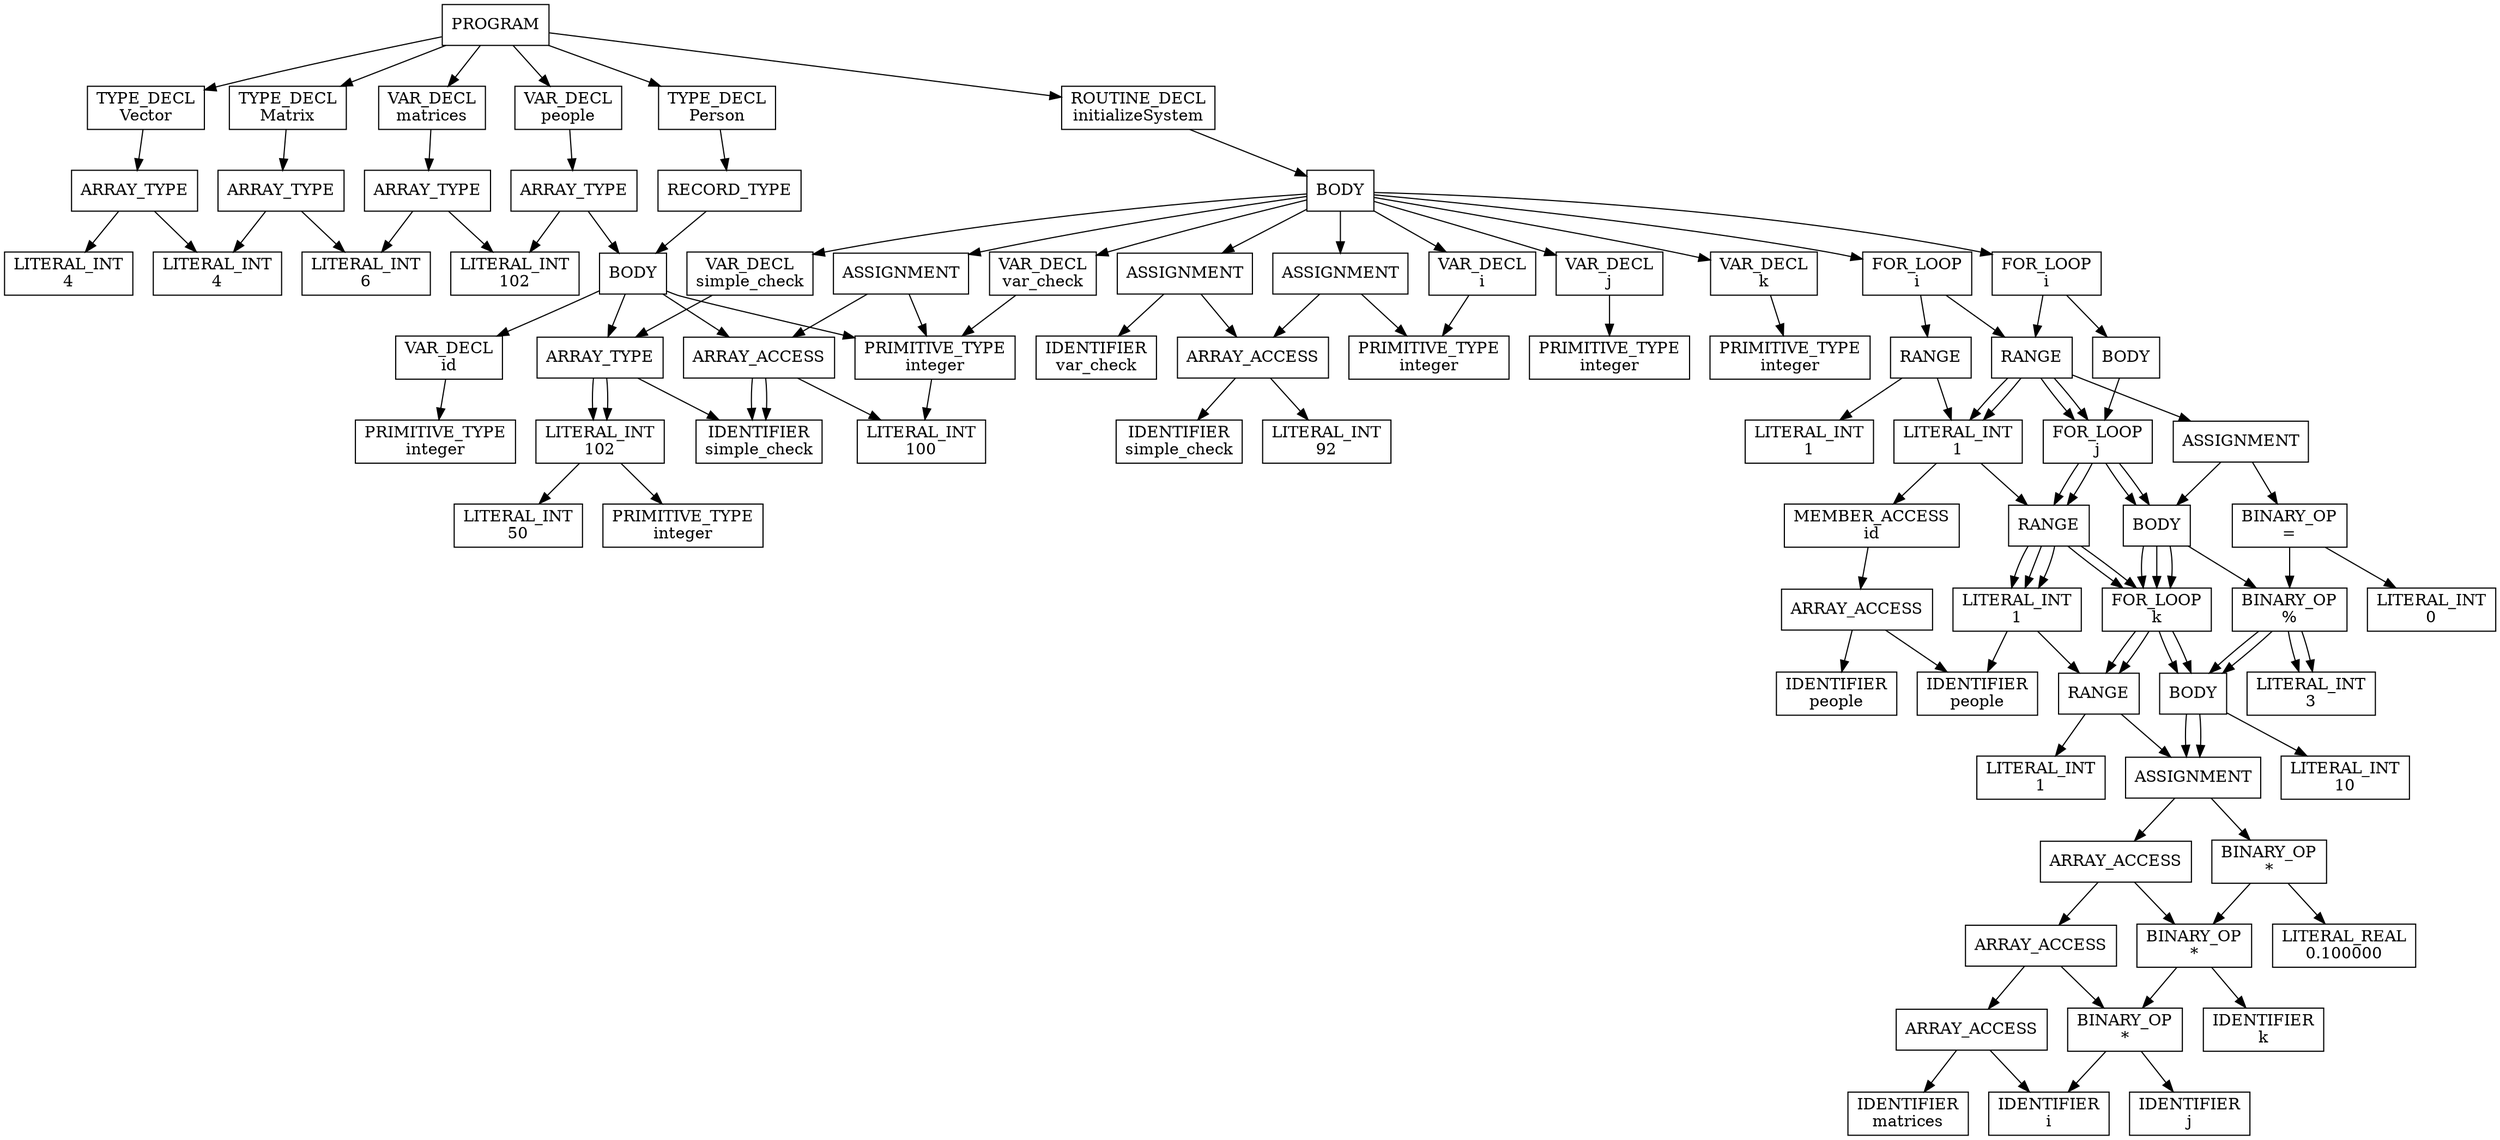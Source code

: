 digraph AST {
  node [shape=box];
  n0 [label="PROGRAM"];
  n0 -> n1;
  n1 [label="TYPE_DECL\nVector"];
  n1 -> n2;
  n2 [label="ARRAY_TYPE"];
  n2 -> n3;
  n3 [label="LITERAL_INT\n4"];
  n2 -> n1003;
  n1003 [label="PRIMITIVE_TYPE\nreal"];
  n0 -> n1001;
  n1001 [label="TYPE_DECL\nMatrix"];
  n1001 -> n1002;
  n1002 [label="ARRAY_TYPE"];
  n1002 -> n1003;
  n1003 [label="LITERAL_INT\n4"];
  n1002 -> n2003;
  n2003 [label="USER_TYPE\nVector"];
  n0 -> n2001;
  n2001 [label="VAR_DECL\nmatrices"];
  n2001 -> n2002;
  n2002 [label="ARRAY_TYPE"];
  n2002 -> n2003;
  n2003 [label="LITERAL_INT\n6"];
  n2002 -> n3003;
  n3003 [label="USER_TYPE\nMatrix"];
  n0 -> n3001;
  n3001 [label="VAR_DECL\npeople"];
  n3001 -> n3002;
  n3002 [label="ARRAY_TYPE"];
  n3002 -> n3003;
  n3003 [label="LITERAL_INT\n102"];
  n3002 -> n4003;
  n4003 [label="USER_TYPE\nPerson"];
  n0 -> n4001;
  n4001 [label="TYPE_DECL\nPerson"];
  n4001 -> n4002;
  n4002 [label="RECORD_TYPE"];
  n4002 -> n4003;
  n4003 [label="BODY"];
  n4003 -> n4004;
  n4004 [label="VAR_DECL\nid"];
  n4004 -> n4005;
  n4005 [label="PRIMITIVE_TYPE\ninteger"];
  n4003 -> n5004;
  n5004 [label="VAR_DECL\nname"];
  n5004 -> n5005;
  n5005 [label="ARRAY_TYPE"];
  n5005 -> n5006;
  n5006 [label="LITERAL_INT\n50"];
  n5005 -> n6006;
  n6006 [label="PRIMITIVE_TYPE\ninteger"];
  n4003 -> n6004;
  n6004 [label="VAR_DECL\nheight"];
  n6004 -> n6005;
  n6005 [label="PRIMITIVE_TYPE\nreal"];
  n4003 -> n7004;
  n7004 [label="VAR_DECL\nisStudent"];
  n7004 -> n7005;
  n7005 [label="PRIMITIVE_TYPE\nboolean"];
  n0 -> n5001;
  n5001 [label="ROUTINE_DECL\ninitializeSystem"];
  n5001 -> n5002;
  n5002 [label="BODY"];
  n5002 -> n5003;
  n5003 [label="VAR_DECL\nsimple_check"];
  n5003 -> n5004;
  n5004 [label="ARRAY_TYPE"];
  n5004 -> n5005;
  n5005 [label="LITERAL_INT\n102"];
  n5004 -> n6005;
  n6005 [label="PRIMITIVE_TYPE\ninteger"];
  n5002 -> n6003;
  n6003 [label="ASSIGNMENT"];
  n6003 -> n6004;
  n6004 [label="ARRAY_ACCESS"];
  n6004 -> n6005;
  n6005 [label="IDENTIFIER\nsimple_check"];
  n6004 -> n7005;
  n7005 [label="LITERAL_INT\n100"];
  n6003 -> n7004;
  n7004 [label="LITERAL_INT\n23"];
  n5002 -> n7003;
  n7003 [label="VAR_DECL\nvar_check"];
  n7003 -> n7004;
  n7004 [label="PRIMITIVE_TYPE\ninteger"];
  n5002 -> n8003;
  n8003 [label="ASSIGNMENT"];
  n8003 -> n8004;
  n8004 [label="IDENTIFIER\nvar_check"];
  n8003 -> n9004;
  n9004 [label="LITERAL_INT\n92"];
  n5002 -> n9003;
  n9003 [label="ASSIGNMENT"];
  n9003 -> n9004;
  n9004 [label="ARRAY_ACCESS"];
  n9004 -> n9005;
  n9005 [label="IDENTIFIER\nsimple_check"];
  n9004 -> n10005;
  n10005 [label="LITERAL_INT\n92"];
  n9003 -> n10004;
  n10004 [label="LITERAL_INT\n234"];
  n5002 -> n10003;
  n10003 [label="VAR_DECL\ni"];
  n10003 -> n10004;
  n10004 [label="PRIMITIVE_TYPE\ninteger"];
  n5002 -> n11003;
  n11003 [label="VAR_DECL\nj"];
  n11003 -> n11004;
  n11004 [label="PRIMITIVE_TYPE\ninteger"];
  n5002 -> n12003;
  n12003 [label="VAR_DECL\nk"];
  n12003 -> n12004;
  n12004 [label="PRIMITIVE_TYPE\ninteger"];
  n5002 -> n13003;
  n13003 [label="FOR_LOOP\ni"];
  n13003 -> n13004;
  n13004 [label="RANGE"];
  n13004 -> n13005;
  n13005 [label="LITERAL_INT\n1"];
  n13004 -> n14005;
  n14005 [label="LITERAL_INT\n100"];
  n13003 -> n14004;
  n14004 [label="BODY"];
  n14004 -> n14005;
  n14005 [label="ASSIGNMENT"];
  n14005 -> n14006;
  n14006 [label="MEMBER_ACCESS\nid"];
  n14006 -> n14007;
  n14007 [label="ARRAY_ACCESS"];
  n14007 -> n14008;
  n14008 [label="IDENTIFIER\npeople"];
  n14007 -> n15008;
  n15008 [label="IDENTIFIER\ni"];
  n14005 -> n15006;
  n15006 [label="BINARY_OP\n+"];
  n15006 -> n15007;
  n15007 [label="LITERAL_INT\n1000"];
  n15006 -> n16007;
  n16007 [label="IDENTIFIER\ni"];
  n14004 -> n15005;
  n15005 [label="ASSIGNMENT"];
  n15005 -> n15006;
  n15006 [label="MEMBER_ACCESS\nheight"];
  n15006 -> n15007;
  n15007 [label="ARRAY_ACCESS"];
  n15007 -> n15008;
  n15008 [label="IDENTIFIER\npeople"];
  n15007 -> n16008;
  n16008 [label="IDENTIFIER\ni"];
  n15005 -> n16006;
  n16006 [label="BINARY_OP\n+"];
  n16006 -> n16007;
  n16007 [label="LITERAL_REAL\n1.500000"];
  n16006 -> n17007;
  n17007 [label="BINARY_OP\n*"];
  n17007 -> n17008;
  n17008 [label="BINARY_OP\n%"];
  n17008 -> n17009;
  n17009 [label="IDENTIFIER\ni"];
  n17008 -> n18009;
  n18009 [label="LITERAL_INT\n10"];
  n17007 -> n18008;
  n18008 [label="LITERAL_REAL\n0.100000"];
  n14004 -> n16005;
  n16005 [label="ASSIGNMENT"];
  n16005 -> n16006;
  n16006 [label="MEMBER_ACCESS\nisStudent"];
  n16006 -> n16007;
  n16007 [label="ARRAY_ACCESS"];
  n16007 -> n16008;
  n16008 [label="IDENTIFIER\npeople"];
  n16007 -> n17008;
  n17008 [label="IDENTIFIER\ni"];
  n16005 -> n17006;
  n17006 [label="BINARY_OP\n="];
  n17006 -> n17007;
  n17007 [label="BINARY_OP\n%"];
  n17007 -> n17008;
  n17008 [label="IDENTIFIER\ni"];
  n17007 -> n18008;
  n18008 [label="LITERAL_INT\n3"];
  n17006 -> n18007;
  n18007 [label="LITERAL_INT\n0"];
  n5002 -> n14003;
  n14003 [label="FOR_LOOP\ni"];
  n14003 -> n14004;
  n14004 [label="RANGE"];
  n14004 -> n14005;
  n14005 [label="LITERAL_INT\n1"];
  n14004 -> n15005;
  n15005 [label="LITERAL_INT\n5"];
  n14003 -> n15004;
  n15004 [label="BODY"];
  n15004 -> n15005;
  n15005 [label="FOR_LOOP\nj"];
  n15005 -> n15006;
  n15006 [label="RANGE"];
  n15006 -> n15007;
  n15007 [label="LITERAL_INT\n1"];
  n15006 -> n16007;
  n16007 [label="LITERAL_INT\n3"];
  n15005 -> n16006;
  n16006 [label="BODY"];
  n16006 -> n16007;
  n16007 [label="FOR_LOOP\nk"];
  n16007 -> n16008;
  n16008 [label="RANGE"];
  n16008 -> n16009;
  n16009 [label="LITERAL_INT\n1"];
  n16008 -> n17009;
  n17009 [label="LITERAL_INT\n3"];
  n16007 -> n17008;
  n17008 [label="BODY"];
  n17008 -> n17009;
  n17009 [label="ASSIGNMENT"];
  n17009 -> n17010;
  n17010 [label="ARRAY_ACCESS"];
  n17010 -> n17011;
  n17011 [label="ARRAY_ACCESS"];
  n17011 -> n17012;
  n17012 [label="ARRAY_ACCESS"];
  n17012 -> n17013;
  n17013 [label="IDENTIFIER\nmatrices"];
  n17012 -> n18013;
  n18013 [label="IDENTIFIER\ni"];
  n17011 -> n18012;
  n18012 [label="IDENTIFIER\nj"];
  n17010 -> n18011;
  n18011 [label="IDENTIFIER\nk"];
  n17009 -> n18010;
  n18010 [label="BINARY_OP\n*"];
  n18010 -> n18011;
  n18011 [label="BINARY_OP\n*"];
  n18011 -> n18012;
  n18012 [label="BINARY_OP\n*"];
  n18012 -> n18013;
  n18013 [label="IDENTIFIER\ni"];
  n18012 -> n19013;
  n19013 [label="IDENTIFIER\nj"];
  n18011 -> n19012;
  n19012 [label="IDENTIFIER\nk"];
  n18010 -> n19011;
  n19011 [label="LITERAL_REAL\n0.100000"];
}
